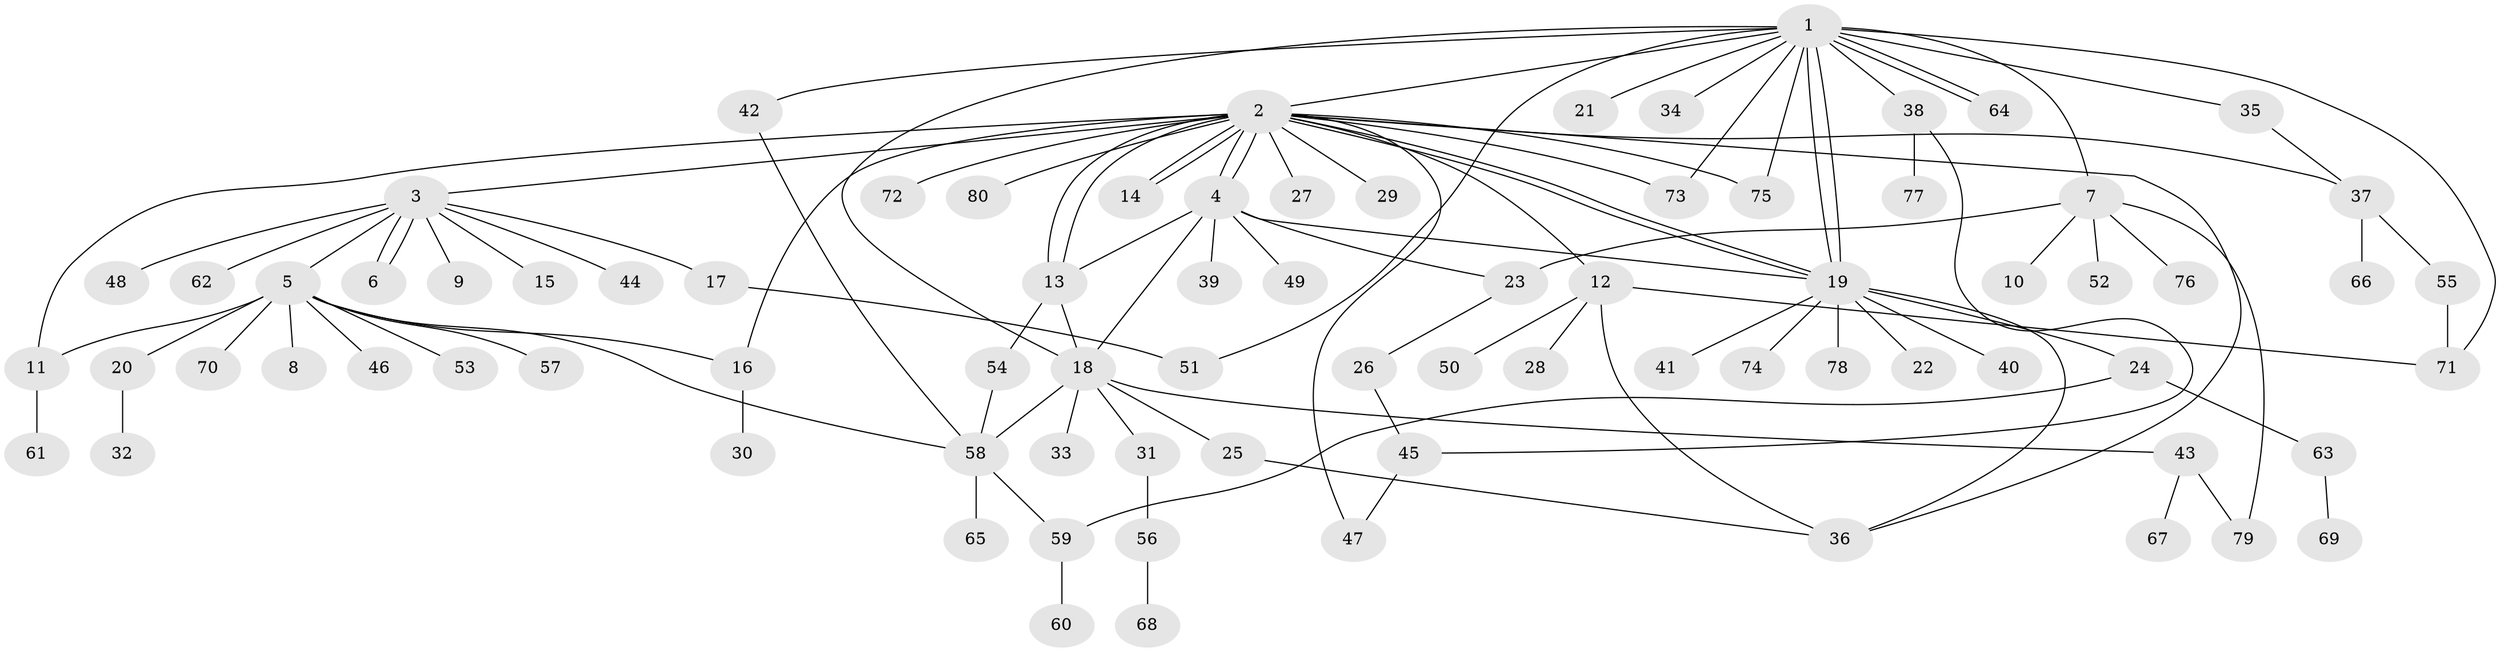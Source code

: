 // Generated by graph-tools (version 1.1) at 2025/26/03/09/25 03:26:01]
// undirected, 80 vertices, 110 edges
graph export_dot {
graph [start="1"]
  node [color=gray90,style=filled];
  1;
  2;
  3;
  4;
  5;
  6;
  7;
  8;
  9;
  10;
  11;
  12;
  13;
  14;
  15;
  16;
  17;
  18;
  19;
  20;
  21;
  22;
  23;
  24;
  25;
  26;
  27;
  28;
  29;
  30;
  31;
  32;
  33;
  34;
  35;
  36;
  37;
  38;
  39;
  40;
  41;
  42;
  43;
  44;
  45;
  46;
  47;
  48;
  49;
  50;
  51;
  52;
  53;
  54;
  55;
  56;
  57;
  58;
  59;
  60;
  61;
  62;
  63;
  64;
  65;
  66;
  67;
  68;
  69;
  70;
  71;
  72;
  73;
  74;
  75;
  76;
  77;
  78;
  79;
  80;
  1 -- 2;
  1 -- 7;
  1 -- 18;
  1 -- 19;
  1 -- 19;
  1 -- 21;
  1 -- 34;
  1 -- 35;
  1 -- 38;
  1 -- 42;
  1 -- 51;
  1 -- 64;
  1 -- 64;
  1 -- 71;
  1 -- 73;
  1 -- 75;
  2 -- 3;
  2 -- 4;
  2 -- 4;
  2 -- 11;
  2 -- 12;
  2 -- 13;
  2 -- 13;
  2 -- 14;
  2 -- 14;
  2 -- 16;
  2 -- 19;
  2 -- 19;
  2 -- 27;
  2 -- 29;
  2 -- 36;
  2 -- 37;
  2 -- 47;
  2 -- 72;
  2 -- 73;
  2 -- 75;
  2 -- 80;
  3 -- 5;
  3 -- 6;
  3 -- 6;
  3 -- 9;
  3 -- 15;
  3 -- 17;
  3 -- 44;
  3 -- 48;
  3 -- 62;
  4 -- 13;
  4 -- 18;
  4 -- 19;
  4 -- 23;
  4 -- 39;
  4 -- 49;
  5 -- 8;
  5 -- 11;
  5 -- 16;
  5 -- 20;
  5 -- 46;
  5 -- 53;
  5 -- 57;
  5 -- 58;
  5 -- 70;
  7 -- 10;
  7 -- 23;
  7 -- 52;
  7 -- 76;
  7 -- 79;
  11 -- 61;
  12 -- 28;
  12 -- 36;
  12 -- 50;
  12 -- 71;
  13 -- 18;
  13 -- 54;
  16 -- 30;
  17 -- 51;
  18 -- 25;
  18 -- 31;
  18 -- 33;
  18 -- 43;
  18 -- 58;
  19 -- 22;
  19 -- 24;
  19 -- 36;
  19 -- 40;
  19 -- 41;
  19 -- 74;
  19 -- 78;
  20 -- 32;
  23 -- 26;
  24 -- 59;
  24 -- 63;
  25 -- 36;
  26 -- 45;
  31 -- 56;
  35 -- 37;
  37 -- 55;
  37 -- 66;
  38 -- 45;
  38 -- 77;
  42 -- 58;
  43 -- 67;
  43 -- 79;
  45 -- 47;
  54 -- 58;
  55 -- 71;
  56 -- 68;
  58 -- 59;
  58 -- 65;
  59 -- 60;
  63 -- 69;
}
